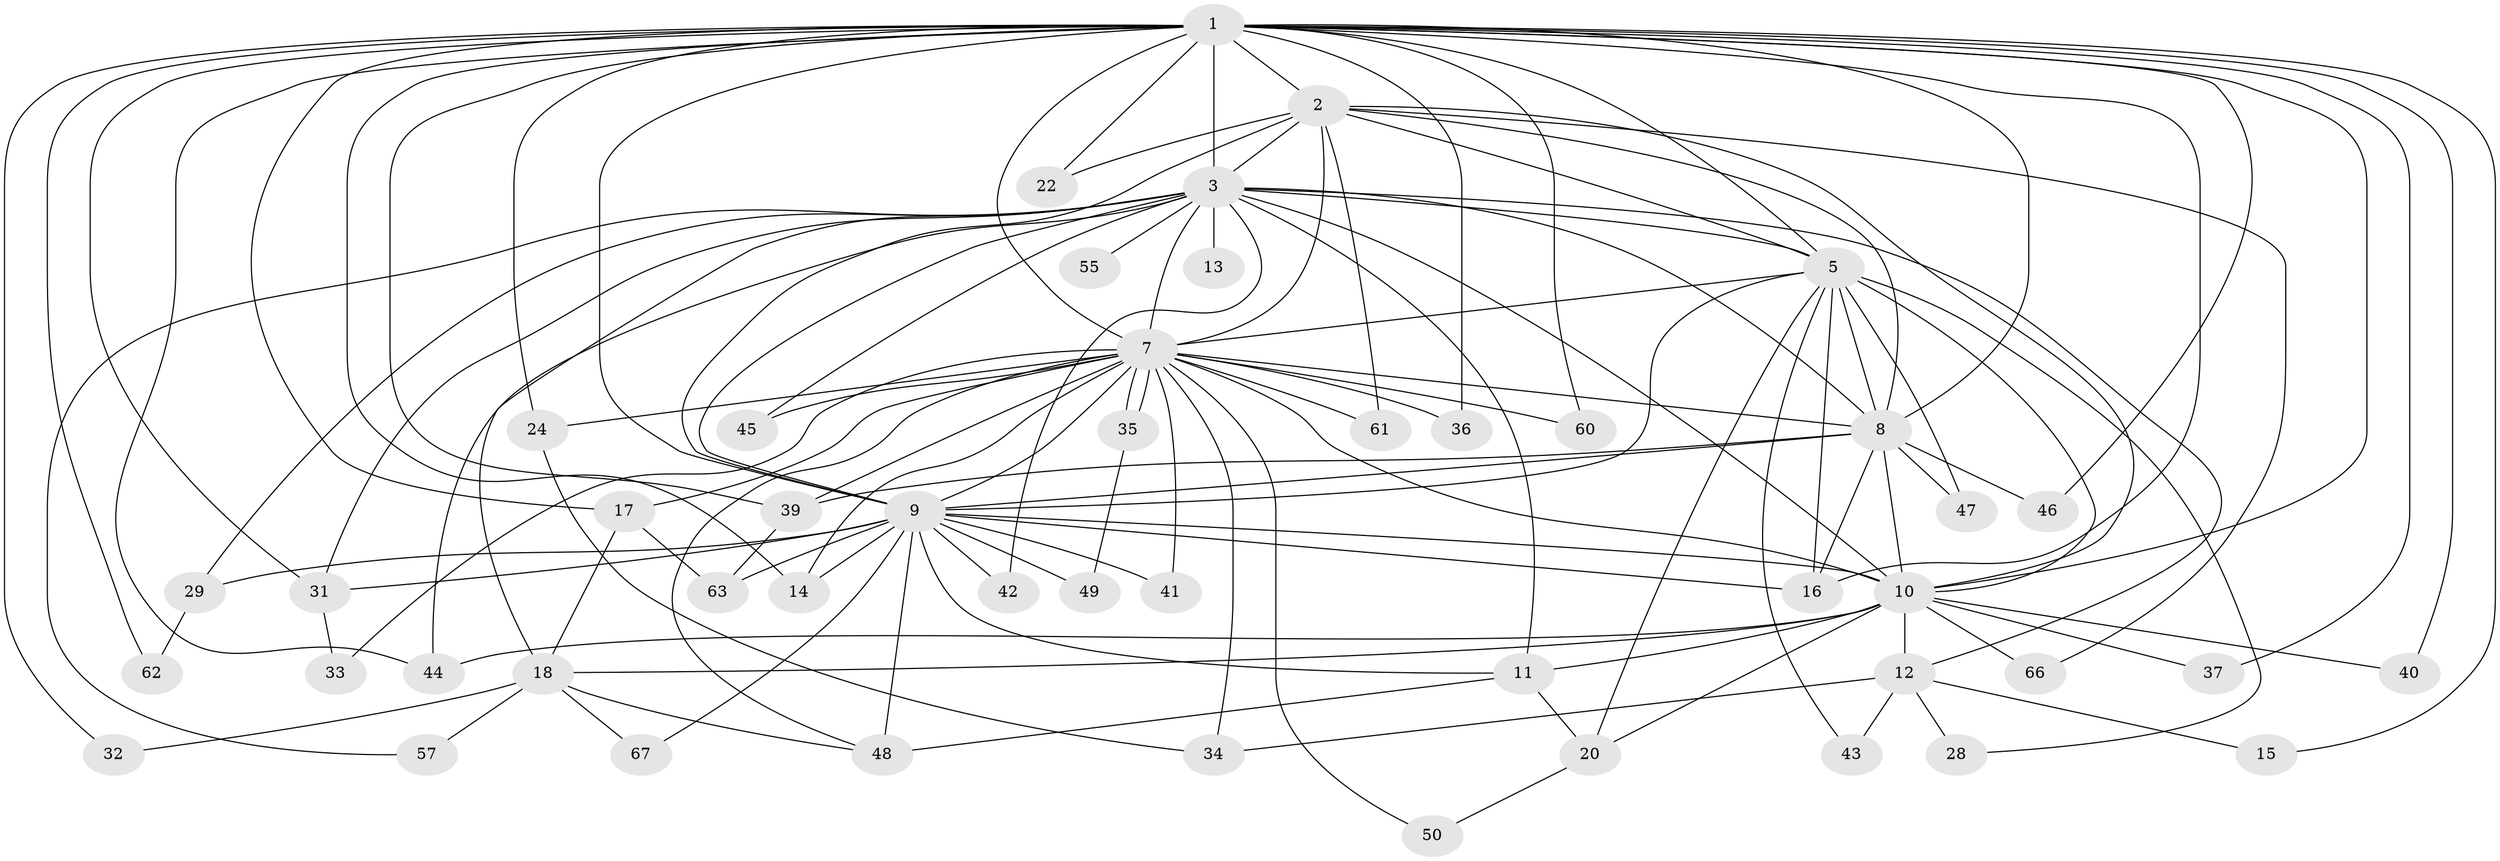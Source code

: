// original degree distribution, {16: 0.029850746268656716, 14: 0.04477611940298507, 15: 0.014925373134328358, 18: 0.014925373134328358, 22: 0.014925373134328358, 20: 0.014925373134328358, 19: 0.014925373134328358, 4: 0.08955223880597014, 6: 0.014925373134328358, 2: 0.47761194029850745, 3: 0.2537313432835821, 5: 0.014925373134328358}
// Generated by graph-tools (version 1.1) at 2025/41/03/06/25 10:41:38]
// undirected, 48 vertices, 119 edges
graph export_dot {
graph [start="1"]
  node [color=gray90,style=filled];
  1 [super="+6"];
  2 [super="+26"];
  3 [super="+4"];
  5 [super="+59"];
  7 [super="+19"];
  8 [super="+38"];
  9 [super="+65"];
  10 [super="+27"];
  11 [super="+52"];
  12 [super="+21"];
  13;
  14;
  15;
  16 [super="+23"];
  17;
  18 [super="+30"];
  20 [super="+25"];
  22;
  24 [super="+53"];
  28;
  29;
  31 [super="+56"];
  32;
  33;
  34;
  35;
  36;
  37;
  39 [super="+58"];
  40;
  41;
  42;
  43;
  44 [super="+54"];
  45;
  46;
  47;
  48 [super="+51"];
  49;
  50;
  55;
  57;
  60;
  61;
  62;
  63 [super="+64"];
  66;
  67;
  1 -- 2 [weight=2];
  1 -- 3 [weight=4];
  1 -- 5 [weight=2];
  1 -- 7 [weight=2];
  1 -- 8 [weight=2];
  1 -- 9 [weight=2];
  1 -- 10 [weight=2];
  1 -- 15;
  1 -- 17;
  1 -- 22;
  1 -- 24;
  1 -- 44;
  1 -- 60;
  1 -- 14;
  1 -- 16;
  1 -- 32;
  1 -- 36;
  1 -- 37;
  1 -- 40;
  1 -- 46;
  1 -- 62;
  1 -- 39;
  1 -- 31;
  2 -- 3 [weight=2];
  2 -- 5;
  2 -- 7;
  2 -- 8 [weight=2];
  2 -- 9;
  2 -- 10;
  2 -- 22;
  2 -- 61;
  2 -- 66;
  3 -- 5 [weight=2];
  3 -- 7 [weight=2];
  3 -- 8 [weight=2];
  3 -- 9 [weight=2];
  3 -- 10 [weight=2];
  3 -- 11;
  3 -- 13 [weight=2];
  3 -- 31;
  3 -- 45;
  3 -- 55 [weight=2];
  3 -- 57;
  3 -- 42;
  3 -- 12;
  3 -- 18;
  3 -- 29;
  3 -- 44;
  5 -- 7;
  5 -- 8;
  5 -- 9;
  5 -- 10;
  5 -- 28;
  5 -- 43;
  5 -- 47;
  5 -- 20;
  5 -- 16;
  7 -- 8;
  7 -- 9;
  7 -- 10;
  7 -- 17;
  7 -- 33;
  7 -- 34;
  7 -- 35;
  7 -- 35;
  7 -- 36;
  7 -- 39;
  7 -- 41;
  7 -- 50;
  7 -- 60;
  7 -- 61;
  7 -- 24;
  7 -- 45;
  7 -- 14;
  7 -- 48;
  8 -- 9;
  8 -- 10 [weight=2];
  8 -- 16;
  8 -- 39;
  8 -- 47;
  8 -- 46;
  9 -- 10;
  9 -- 14;
  9 -- 29;
  9 -- 31;
  9 -- 41;
  9 -- 42;
  9 -- 48;
  9 -- 49;
  9 -- 63;
  9 -- 67;
  9 -- 16;
  9 -- 11;
  10 -- 11;
  10 -- 12 [weight=2];
  10 -- 18;
  10 -- 20;
  10 -- 37;
  10 -- 40;
  10 -- 44;
  10 -- 66;
  11 -- 20;
  11 -- 48;
  12 -- 15;
  12 -- 28;
  12 -- 34;
  12 -- 43;
  17 -- 18;
  17 -- 63;
  18 -- 67;
  18 -- 32;
  18 -- 48;
  18 -- 57;
  20 -- 50;
  24 -- 34;
  29 -- 62;
  31 -- 33;
  35 -- 49;
  39 -- 63;
}
